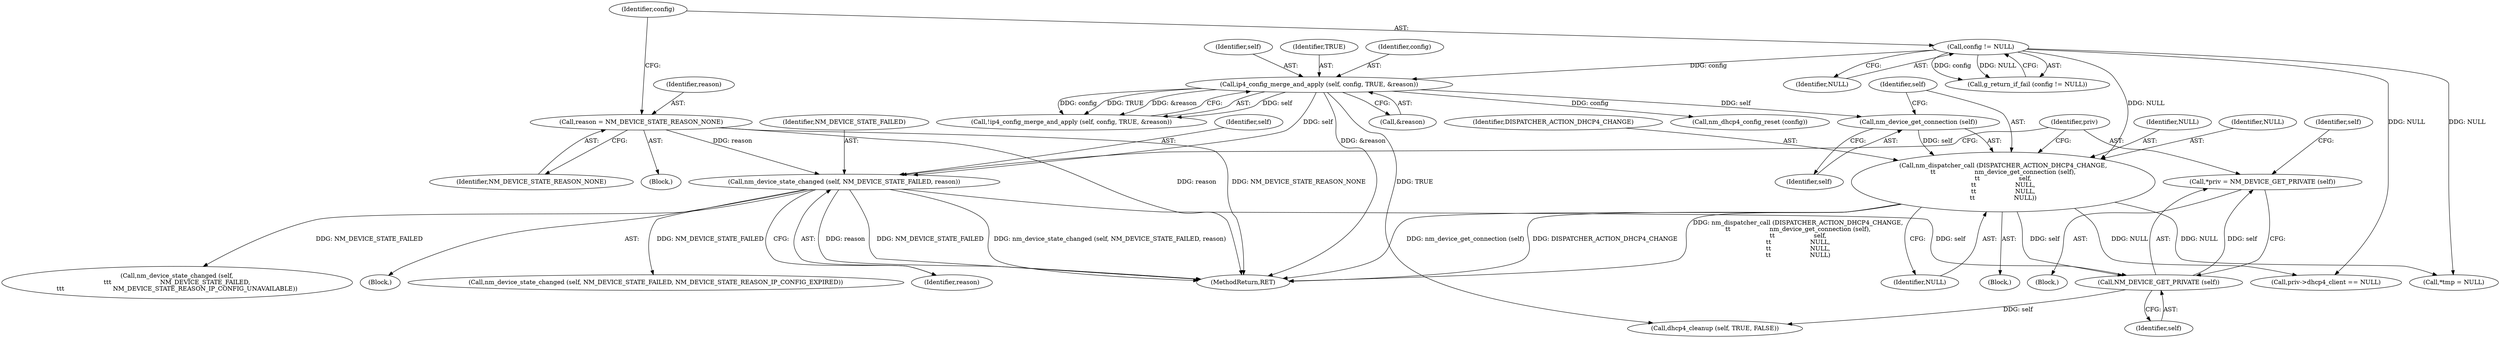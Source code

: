 digraph "0_NetworkManager_d5fc88e573fa58b93034b04d35a2454f5d28cad9@pointer" {
"1005076" [label="(Call,*priv = NM_DEVICE_GET_PRIVATE (self))"];
"1005078" [label="(Call,NM_DEVICE_GET_PRIVATE (self))"];
"1005060" [label="(Call,nm_device_state_changed (self, NM_DEVICE_STATE_FAILED, reason))"];
"1005050" [label="(Call,ip4_config_merge_and_apply (self, config, TRUE, &reason))"];
"1005045" [label="(Call,config != NULL)"];
"1005041" [label="(Call,reason = NM_DEVICE_STATE_REASON_NONE)"];
"1005066" [label="(Call,nm_dispatcher_call (DISPATCHER_ACTION_DHCP4_CHANGE,\n\t\t                    nm_device_get_connection (self),\n\t\t                    self,\n\t\t                    NULL,\n\t\t                    NULL,\n\t\t                    NULL))"];
"1005068" [label="(Call,nm_device_get_connection (self))"];
"1005052" [label="(Identifier,config)"];
"1005039" [label="(Block,)"];
"1005063" [label="(Identifier,reason)"];
"1005054" [label="(Call,&reason)"];
"1005044" [label="(Call,g_return_if_fail (config != NULL))"];
"1005051" [label="(Identifier,self)"];
"1005278" [label="(Call,priv->dhcp4_client == NULL)"];
"1005045" [label="(Call,config != NULL)"];
"1005043" [label="(Identifier,NM_DEVICE_STATE_REASON_NONE)"];
"1005050" [label="(Call,ip4_config_merge_and_apply (self, config, TRUE, &reason))"];
"1005068" [label="(Call,nm_device_get_connection (self))"];
"1005071" [label="(Identifier,NULL)"];
"1005041" [label="(Call,reason = NM_DEVICE_STATE_REASON_NONE)"];
"1005053" [label="(Identifier,TRUE)"];
"1005077" [label="(Identifier,priv)"];
"1005080" [label="(Call,dhcp4_cleanup (self, TRUE, FALSE))"];
"1005062" [label="(Identifier,NM_DEVICE_STATE_FAILED)"];
"1005111" [label="(Call,nm_dhcp4_config_reset (config))"];
"1005042" [label="(Identifier,reason)"];
"1005072" [label="(Identifier,NULL)"];
"1005174" [label="(Call,nm_device_state_changed (self,\n\t\t\t                         NM_DEVICE_STATE_FAILED,\n\t\t\t                         NM_DEVICE_STATE_REASON_IP_CONFIG_UNAVAILABLE))"];
"1005081" [label="(Identifier,self)"];
"1005069" [label="(Identifier,self)"];
"1005076" [label="(Call,*priv = NM_DEVICE_GET_PRIVATE (self))"];
"1005046" [label="(Identifier,config)"];
"1005047" [label="(Identifier,NULL)"];
"1005049" [label="(Call,!ip4_config_merge_and_apply (self, config, TRUE, &reason))"];
"1005065" [label="(Block,)"];
"1005061" [label="(Identifier,self)"];
"1005078" [label="(Call,NM_DEVICE_GET_PRIVATE (self))"];
"1005067" [label="(Identifier,DISPATCHER_ACTION_DHCP4_CHANGE)"];
"1005066" [label="(Call,nm_dispatcher_call (DISPATCHER_ACTION_DHCP4_CHANGE,\n\t\t                    nm_device_get_connection (self),\n\t\t                    self,\n\t\t                    NULL,\n\t\t                    NULL,\n\t\t                    NULL))"];
"1005056" [label="(Block,)"];
"1005073" [label="(Identifier,NULL)"];
"1005101" [label="(Call,nm_device_state_changed (self, NM_DEVICE_STATE_FAILED, NM_DEVICE_STATE_REASON_IP_CONFIG_EXPIRED))"];
"1007368" [label="(MethodReturn,RET)"];
"1005074" [label="(Block,)"];
"1005079" [label="(Identifier,self)"];
"1005060" [label="(Call,nm_device_state_changed (self, NM_DEVICE_STATE_FAILED, reason))"];
"1005239" [label="(Call,*tmp = NULL)"];
"1005070" [label="(Identifier,self)"];
"1005076" -> "1005074"  [label="AST: "];
"1005076" -> "1005078"  [label="CFG: "];
"1005077" -> "1005076"  [label="AST: "];
"1005078" -> "1005076"  [label="AST: "];
"1005081" -> "1005076"  [label="CFG: "];
"1005078" -> "1005076"  [label="DDG: self"];
"1005078" -> "1005079"  [label="CFG: "];
"1005079" -> "1005078"  [label="AST: "];
"1005060" -> "1005078"  [label="DDG: self"];
"1005066" -> "1005078"  [label="DDG: self"];
"1005078" -> "1005080"  [label="DDG: self"];
"1005060" -> "1005056"  [label="AST: "];
"1005060" -> "1005063"  [label="CFG: "];
"1005061" -> "1005060"  [label="AST: "];
"1005062" -> "1005060"  [label="AST: "];
"1005063" -> "1005060"  [label="AST: "];
"1005077" -> "1005060"  [label="CFG: "];
"1005060" -> "1007368"  [label="DDG: NM_DEVICE_STATE_FAILED"];
"1005060" -> "1007368"  [label="DDG: nm_device_state_changed (self, NM_DEVICE_STATE_FAILED, reason)"];
"1005060" -> "1007368"  [label="DDG: reason"];
"1005050" -> "1005060"  [label="DDG: self"];
"1005041" -> "1005060"  [label="DDG: reason"];
"1005060" -> "1005101"  [label="DDG: NM_DEVICE_STATE_FAILED"];
"1005060" -> "1005174"  [label="DDG: NM_DEVICE_STATE_FAILED"];
"1005050" -> "1005049"  [label="AST: "];
"1005050" -> "1005054"  [label="CFG: "];
"1005051" -> "1005050"  [label="AST: "];
"1005052" -> "1005050"  [label="AST: "];
"1005053" -> "1005050"  [label="AST: "];
"1005054" -> "1005050"  [label="AST: "];
"1005049" -> "1005050"  [label="CFG: "];
"1005050" -> "1007368"  [label="DDG: &reason"];
"1005050" -> "1005049"  [label="DDG: self"];
"1005050" -> "1005049"  [label="DDG: config"];
"1005050" -> "1005049"  [label="DDG: TRUE"];
"1005050" -> "1005049"  [label="DDG: &reason"];
"1005045" -> "1005050"  [label="DDG: config"];
"1005050" -> "1005068"  [label="DDG: self"];
"1005050" -> "1005080"  [label="DDG: TRUE"];
"1005050" -> "1005111"  [label="DDG: config"];
"1005045" -> "1005044"  [label="AST: "];
"1005045" -> "1005047"  [label="CFG: "];
"1005046" -> "1005045"  [label="AST: "];
"1005047" -> "1005045"  [label="AST: "];
"1005044" -> "1005045"  [label="CFG: "];
"1005045" -> "1005044"  [label="DDG: config"];
"1005045" -> "1005044"  [label="DDG: NULL"];
"1005045" -> "1005066"  [label="DDG: NULL"];
"1005045" -> "1005239"  [label="DDG: NULL"];
"1005045" -> "1005278"  [label="DDG: NULL"];
"1005041" -> "1005039"  [label="AST: "];
"1005041" -> "1005043"  [label="CFG: "];
"1005042" -> "1005041"  [label="AST: "];
"1005043" -> "1005041"  [label="AST: "];
"1005046" -> "1005041"  [label="CFG: "];
"1005041" -> "1007368"  [label="DDG: reason"];
"1005041" -> "1007368"  [label="DDG: NM_DEVICE_STATE_REASON_NONE"];
"1005066" -> "1005065"  [label="AST: "];
"1005066" -> "1005073"  [label="CFG: "];
"1005067" -> "1005066"  [label="AST: "];
"1005068" -> "1005066"  [label="AST: "];
"1005070" -> "1005066"  [label="AST: "];
"1005071" -> "1005066"  [label="AST: "];
"1005072" -> "1005066"  [label="AST: "];
"1005073" -> "1005066"  [label="AST: "];
"1005077" -> "1005066"  [label="CFG: "];
"1005066" -> "1007368"  [label="DDG: nm_dispatcher_call (DISPATCHER_ACTION_DHCP4_CHANGE,\n\t\t                    nm_device_get_connection (self),\n\t\t                    self,\n\t\t                    NULL,\n\t\t                    NULL,\n\t\t                    NULL)"];
"1005066" -> "1007368"  [label="DDG: nm_device_get_connection (self)"];
"1005066" -> "1007368"  [label="DDG: DISPATCHER_ACTION_DHCP4_CHANGE"];
"1005068" -> "1005066"  [label="DDG: self"];
"1005066" -> "1005239"  [label="DDG: NULL"];
"1005066" -> "1005278"  [label="DDG: NULL"];
"1005068" -> "1005069"  [label="CFG: "];
"1005069" -> "1005068"  [label="AST: "];
"1005070" -> "1005068"  [label="CFG: "];
}
